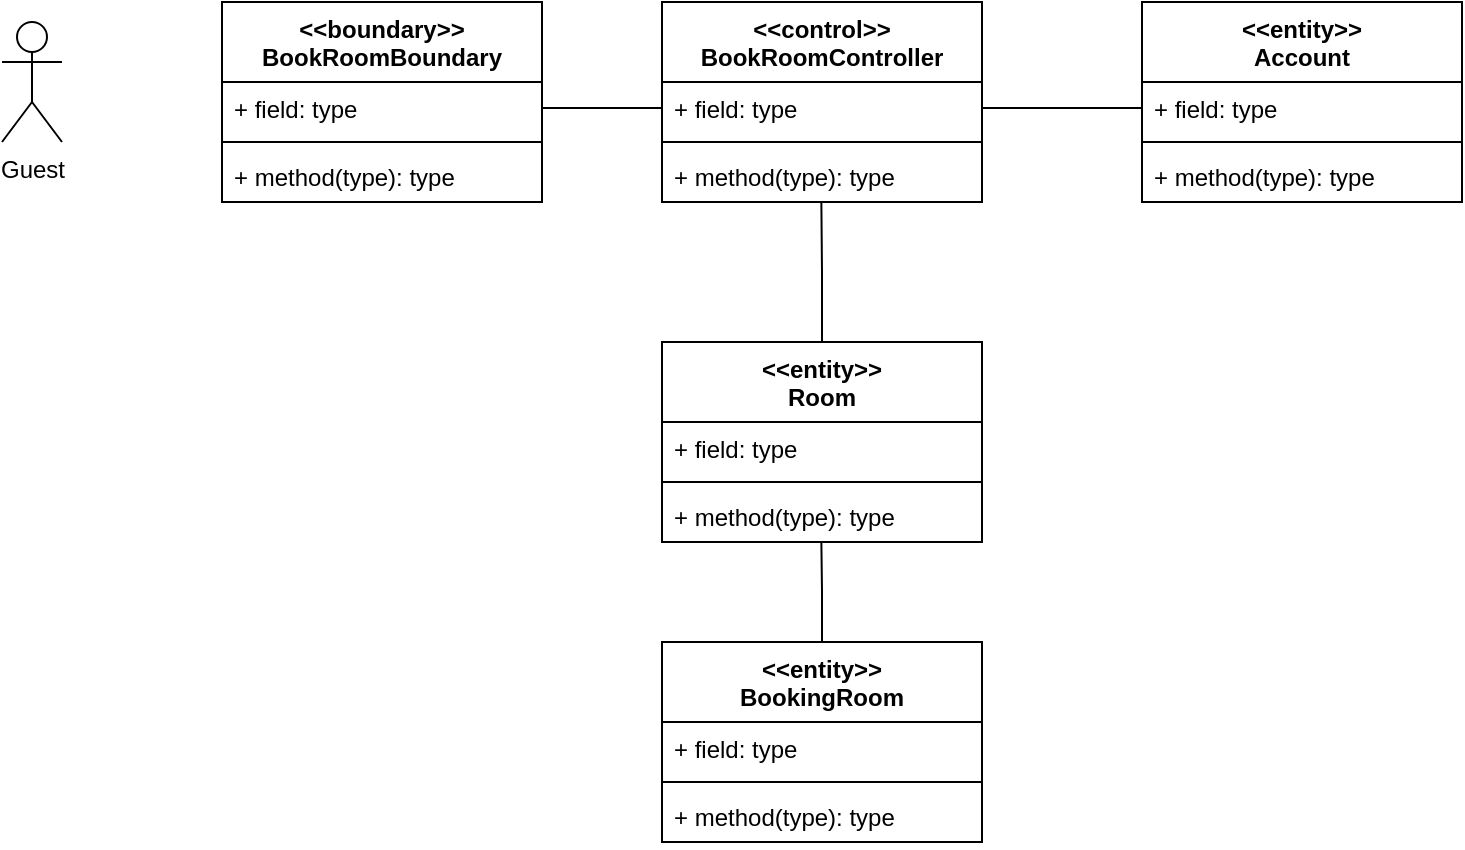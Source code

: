<mxfile version="13.10.9" type="github">
  <diagram id="C5RBs43oDa-KdzZeNtuy" name="Page-1">
    <mxGraphModel dx="981" dy="526" grid="1" gridSize="10" guides="1" tooltips="1" connect="1" arrows="1" fold="1" page="1" pageScale="1" pageWidth="827" pageHeight="1169" math="0" shadow="0">
      <root>
        <mxCell id="WIyWlLk6GJQsqaUBKTNV-0" />
        <mxCell id="WIyWlLk6GJQsqaUBKTNV-1" parent="WIyWlLk6GJQsqaUBKTNV-0" />
        <mxCell id="i8ZYzH3QJLQe-S7LLOKw-18" style="edgeStyle=orthogonalEdgeStyle;rounded=0;orthogonalLoop=1;jettySize=auto;html=1;exitX=0.5;exitY=0;exitDx=0;exitDy=0;entryX=0.498;entryY=0.995;entryDx=0;entryDy=0;entryPerimeter=0;endArrow=none;endFill=0;" edge="1" parent="WIyWlLk6GJQsqaUBKTNV-1" source="i8ZYzH3QJLQe-S7LLOKw-0" target="i8ZYzH3QJLQe-S7LLOKw-16">
          <mxGeometry relative="1" as="geometry" />
        </mxCell>
        <mxCell id="i8ZYzH3QJLQe-S7LLOKw-0" value="&lt;&lt;entity&gt;&gt;&#xa;BookingRoom" style="swimlane;fontStyle=1;align=center;verticalAlign=top;childLayout=stackLayout;horizontal=1;startSize=40;horizontalStack=0;resizeParent=1;resizeParentMax=0;resizeLast=0;collapsible=1;marginBottom=0;" vertex="1" parent="WIyWlLk6GJQsqaUBKTNV-1">
          <mxGeometry x="360" y="360" width="160" height="100" as="geometry" />
        </mxCell>
        <mxCell id="i8ZYzH3QJLQe-S7LLOKw-1" value="+ field: type" style="text;strokeColor=none;fillColor=none;align=left;verticalAlign=top;spacingLeft=4;spacingRight=4;overflow=hidden;rotatable=0;points=[[0,0.5],[1,0.5]];portConstraint=eastwest;" vertex="1" parent="i8ZYzH3QJLQe-S7LLOKw-0">
          <mxGeometry y="40" width="160" height="26" as="geometry" />
        </mxCell>
        <mxCell id="i8ZYzH3QJLQe-S7LLOKw-2" value="" style="line;strokeWidth=1;fillColor=none;align=left;verticalAlign=middle;spacingTop=-1;spacingLeft=3;spacingRight=3;rotatable=0;labelPosition=right;points=[];portConstraint=eastwest;" vertex="1" parent="i8ZYzH3QJLQe-S7LLOKw-0">
          <mxGeometry y="66" width="160" height="8" as="geometry" />
        </mxCell>
        <mxCell id="i8ZYzH3QJLQe-S7LLOKw-3" value="+ method(type): type" style="text;strokeColor=none;fillColor=none;align=left;verticalAlign=top;spacingLeft=4;spacingRight=4;overflow=hidden;rotatable=0;points=[[0,0.5],[1,0.5]];portConstraint=eastwest;" vertex="1" parent="i8ZYzH3QJLQe-S7LLOKw-0">
          <mxGeometry y="74" width="160" height="26" as="geometry" />
        </mxCell>
        <mxCell id="i8ZYzH3QJLQe-S7LLOKw-4" value="&lt;&lt;control&gt;&gt;&#xa;BookRoomController" style="swimlane;fontStyle=1;align=center;verticalAlign=top;childLayout=stackLayout;horizontal=1;startSize=40;horizontalStack=0;resizeParent=1;resizeParentMax=0;resizeLast=0;collapsible=1;marginBottom=0;" vertex="1" parent="WIyWlLk6GJQsqaUBKTNV-1">
          <mxGeometry x="360" y="40" width="160" height="100" as="geometry" />
        </mxCell>
        <mxCell id="i8ZYzH3QJLQe-S7LLOKw-5" value="+ field: type" style="text;strokeColor=none;fillColor=none;align=left;verticalAlign=top;spacingLeft=4;spacingRight=4;overflow=hidden;rotatable=0;points=[[0,0.5],[1,0.5]];portConstraint=eastwest;" vertex="1" parent="i8ZYzH3QJLQe-S7LLOKw-4">
          <mxGeometry y="40" width="160" height="26" as="geometry" />
        </mxCell>
        <mxCell id="i8ZYzH3QJLQe-S7LLOKw-6" value="" style="line;strokeWidth=1;fillColor=none;align=left;verticalAlign=middle;spacingTop=-1;spacingLeft=3;spacingRight=3;rotatable=0;labelPosition=right;points=[];portConstraint=eastwest;" vertex="1" parent="i8ZYzH3QJLQe-S7LLOKw-4">
          <mxGeometry y="66" width="160" height="8" as="geometry" />
        </mxCell>
        <mxCell id="i8ZYzH3QJLQe-S7LLOKw-7" value="+ method(type): type" style="text;strokeColor=none;fillColor=none;align=left;verticalAlign=top;spacingLeft=4;spacingRight=4;overflow=hidden;rotatable=0;points=[[0,0.5],[1,0.5]];portConstraint=eastwest;" vertex="1" parent="i8ZYzH3QJLQe-S7LLOKw-4">
          <mxGeometry y="74" width="160" height="26" as="geometry" />
        </mxCell>
        <mxCell id="i8ZYzH3QJLQe-S7LLOKw-8" value="&lt;&lt;boundary&gt;&gt;&#xa;BookRoomBoundary" style="swimlane;fontStyle=1;align=center;verticalAlign=top;childLayout=stackLayout;horizontal=1;startSize=40;horizontalStack=0;resizeParent=1;resizeParentMax=0;resizeLast=0;collapsible=1;marginBottom=0;" vertex="1" parent="WIyWlLk6GJQsqaUBKTNV-1">
          <mxGeometry x="140" y="40" width="160" height="100" as="geometry" />
        </mxCell>
        <mxCell id="i8ZYzH3QJLQe-S7LLOKw-9" value="+ field: type" style="text;strokeColor=none;fillColor=none;align=left;verticalAlign=top;spacingLeft=4;spacingRight=4;overflow=hidden;rotatable=0;points=[[0,0.5],[1,0.5]];portConstraint=eastwest;" vertex="1" parent="i8ZYzH3QJLQe-S7LLOKw-8">
          <mxGeometry y="40" width="160" height="26" as="geometry" />
        </mxCell>
        <mxCell id="i8ZYzH3QJLQe-S7LLOKw-10" value="" style="line;strokeWidth=1;fillColor=none;align=left;verticalAlign=middle;spacingTop=-1;spacingLeft=3;spacingRight=3;rotatable=0;labelPosition=right;points=[];portConstraint=eastwest;" vertex="1" parent="i8ZYzH3QJLQe-S7LLOKw-8">
          <mxGeometry y="66" width="160" height="8" as="geometry" />
        </mxCell>
        <mxCell id="i8ZYzH3QJLQe-S7LLOKw-11" value="+ method(type): type" style="text;strokeColor=none;fillColor=none;align=left;verticalAlign=top;spacingLeft=4;spacingRight=4;overflow=hidden;rotatable=0;points=[[0,0.5],[1,0.5]];portConstraint=eastwest;" vertex="1" parent="i8ZYzH3QJLQe-S7LLOKw-8">
          <mxGeometry y="74" width="160" height="26" as="geometry" />
        </mxCell>
        <mxCell id="i8ZYzH3QJLQe-S7LLOKw-12" value="Guest" style="shape=umlActor;verticalLabelPosition=bottom;verticalAlign=top;html=1;outlineConnect=0;" vertex="1" parent="WIyWlLk6GJQsqaUBKTNV-1">
          <mxGeometry x="30" y="50" width="30" height="60" as="geometry" />
        </mxCell>
        <mxCell id="i8ZYzH3QJLQe-S7LLOKw-17" style="edgeStyle=orthogonalEdgeStyle;rounded=0;orthogonalLoop=1;jettySize=auto;html=1;exitX=0.5;exitY=0;exitDx=0;exitDy=0;entryX=0.498;entryY=1;entryDx=0;entryDy=0;entryPerimeter=0;endArrow=none;endFill=0;" edge="1" parent="WIyWlLk6GJQsqaUBKTNV-1" source="i8ZYzH3QJLQe-S7LLOKw-13" target="i8ZYzH3QJLQe-S7LLOKw-7">
          <mxGeometry relative="1" as="geometry" />
        </mxCell>
        <mxCell id="i8ZYzH3QJLQe-S7LLOKw-13" value="&lt;&lt;entity&gt;&gt;&#xa;Room" style="swimlane;fontStyle=1;align=center;verticalAlign=top;childLayout=stackLayout;horizontal=1;startSize=40;horizontalStack=0;resizeParent=1;resizeParentMax=0;resizeLast=0;collapsible=1;marginBottom=0;" vertex="1" parent="WIyWlLk6GJQsqaUBKTNV-1">
          <mxGeometry x="360" y="210" width="160" height="100" as="geometry" />
        </mxCell>
        <mxCell id="i8ZYzH3QJLQe-S7LLOKw-14" value="+ field: type" style="text;strokeColor=none;fillColor=none;align=left;verticalAlign=top;spacingLeft=4;spacingRight=4;overflow=hidden;rotatable=0;points=[[0,0.5],[1,0.5]];portConstraint=eastwest;" vertex="1" parent="i8ZYzH3QJLQe-S7LLOKw-13">
          <mxGeometry y="40" width="160" height="26" as="geometry" />
        </mxCell>
        <mxCell id="i8ZYzH3QJLQe-S7LLOKw-15" value="" style="line;strokeWidth=1;fillColor=none;align=left;verticalAlign=middle;spacingTop=-1;spacingLeft=3;spacingRight=3;rotatable=0;labelPosition=right;points=[];portConstraint=eastwest;" vertex="1" parent="i8ZYzH3QJLQe-S7LLOKw-13">
          <mxGeometry y="66" width="160" height="8" as="geometry" />
        </mxCell>
        <mxCell id="i8ZYzH3QJLQe-S7LLOKw-16" value="+ method(type): type" style="text;strokeColor=none;fillColor=none;align=left;verticalAlign=top;spacingLeft=4;spacingRight=4;overflow=hidden;rotatable=0;points=[[0,0.5],[1,0.5]];portConstraint=eastwest;" vertex="1" parent="i8ZYzH3QJLQe-S7LLOKw-13">
          <mxGeometry y="74" width="160" height="26" as="geometry" />
        </mxCell>
        <mxCell id="i8ZYzH3QJLQe-S7LLOKw-19" style="edgeStyle=orthogonalEdgeStyle;rounded=0;orthogonalLoop=1;jettySize=auto;html=1;exitX=1;exitY=0.5;exitDx=0;exitDy=0;entryX=0;entryY=0.5;entryDx=0;entryDy=0;endArrow=none;endFill=0;" edge="1" parent="WIyWlLk6GJQsqaUBKTNV-1" source="i8ZYzH3QJLQe-S7LLOKw-9" target="i8ZYzH3QJLQe-S7LLOKw-5">
          <mxGeometry relative="1" as="geometry" />
        </mxCell>
        <mxCell id="i8ZYzH3QJLQe-S7LLOKw-20" value="&lt;&lt;entity&gt;&gt;&#xa;Account" style="swimlane;fontStyle=1;align=center;verticalAlign=top;childLayout=stackLayout;horizontal=1;startSize=40;horizontalStack=0;resizeParent=1;resizeParentMax=0;resizeLast=0;collapsible=1;marginBottom=0;" vertex="1" parent="WIyWlLk6GJQsqaUBKTNV-1">
          <mxGeometry x="600" y="40" width="160" height="100" as="geometry" />
        </mxCell>
        <mxCell id="i8ZYzH3QJLQe-S7LLOKw-21" value="+ field: type" style="text;strokeColor=none;fillColor=none;align=left;verticalAlign=top;spacingLeft=4;spacingRight=4;overflow=hidden;rotatable=0;points=[[0,0.5],[1,0.5]];portConstraint=eastwest;" vertex="1" parent="i8ZYzH3QJLQe-S7LLOKw-20">
          <mxGeometry y="40" width="160" height="26" as="geometry" />
        </mxCell>
        <mxCell id="i8ZYzH3QJLQe-S7LLOKw-22" value="" style="line;strokeWidth=1;fillColor=none;align=left;verticalAlign=middle;spacingTop=-1;spacingLeft=3;spacingRight=3;rotatable=0;labelPosition=right;points=[];portConstraint=eastwest;" vertex="1" parent="i8ZYzH3QJLQe-S7LLOKw-20">
          <mxGeometry y="66" width="160" height="8" as="geometry" />
        </mxCell>
        <mxCell id="i8ZYzH3QJLQe-S7LLOKw-23" value="+ method(type): type" style="text;strokeColor=none;fillColor=none;align=left;verticalAlign=top;spacingLeft=4;spacingRight=4;overflow=hidden;rotatable=0;points=[[0,0.5],[1,0.5]];portConstraint=eastwest;" vertex="1" parent="i8ZYzH3QJLQe-S7LLOKw-20">
          <mxGeometry y="74" width="160" height="26" as="geometry" />
        </mxCell>
        <mxCell id="i8ZYzH3QJLQe-S7LLOKw-25" style="edgeStyle=orthogonalEdgeStyle;rounded=0;orthogonalLoop=1;jettySize=auto;html=1;entryX=0;entryY=0.5;entryDx=0;entryDy=0;endArrow=none;endFill=0;" edge="1" parent="WIyWlLk6GJQsqaUBKTNV-1" source="i8ZYzH3QJLQe-S7LLOKw-5" target="i8ZYzH3QJLQe-S7LLOKw-21">
          <mxGeometry relative="1" as="geometry" />
        </mxCell>
      </root>
    </mxGraphModel>
  </diagram>
</mxfile>
